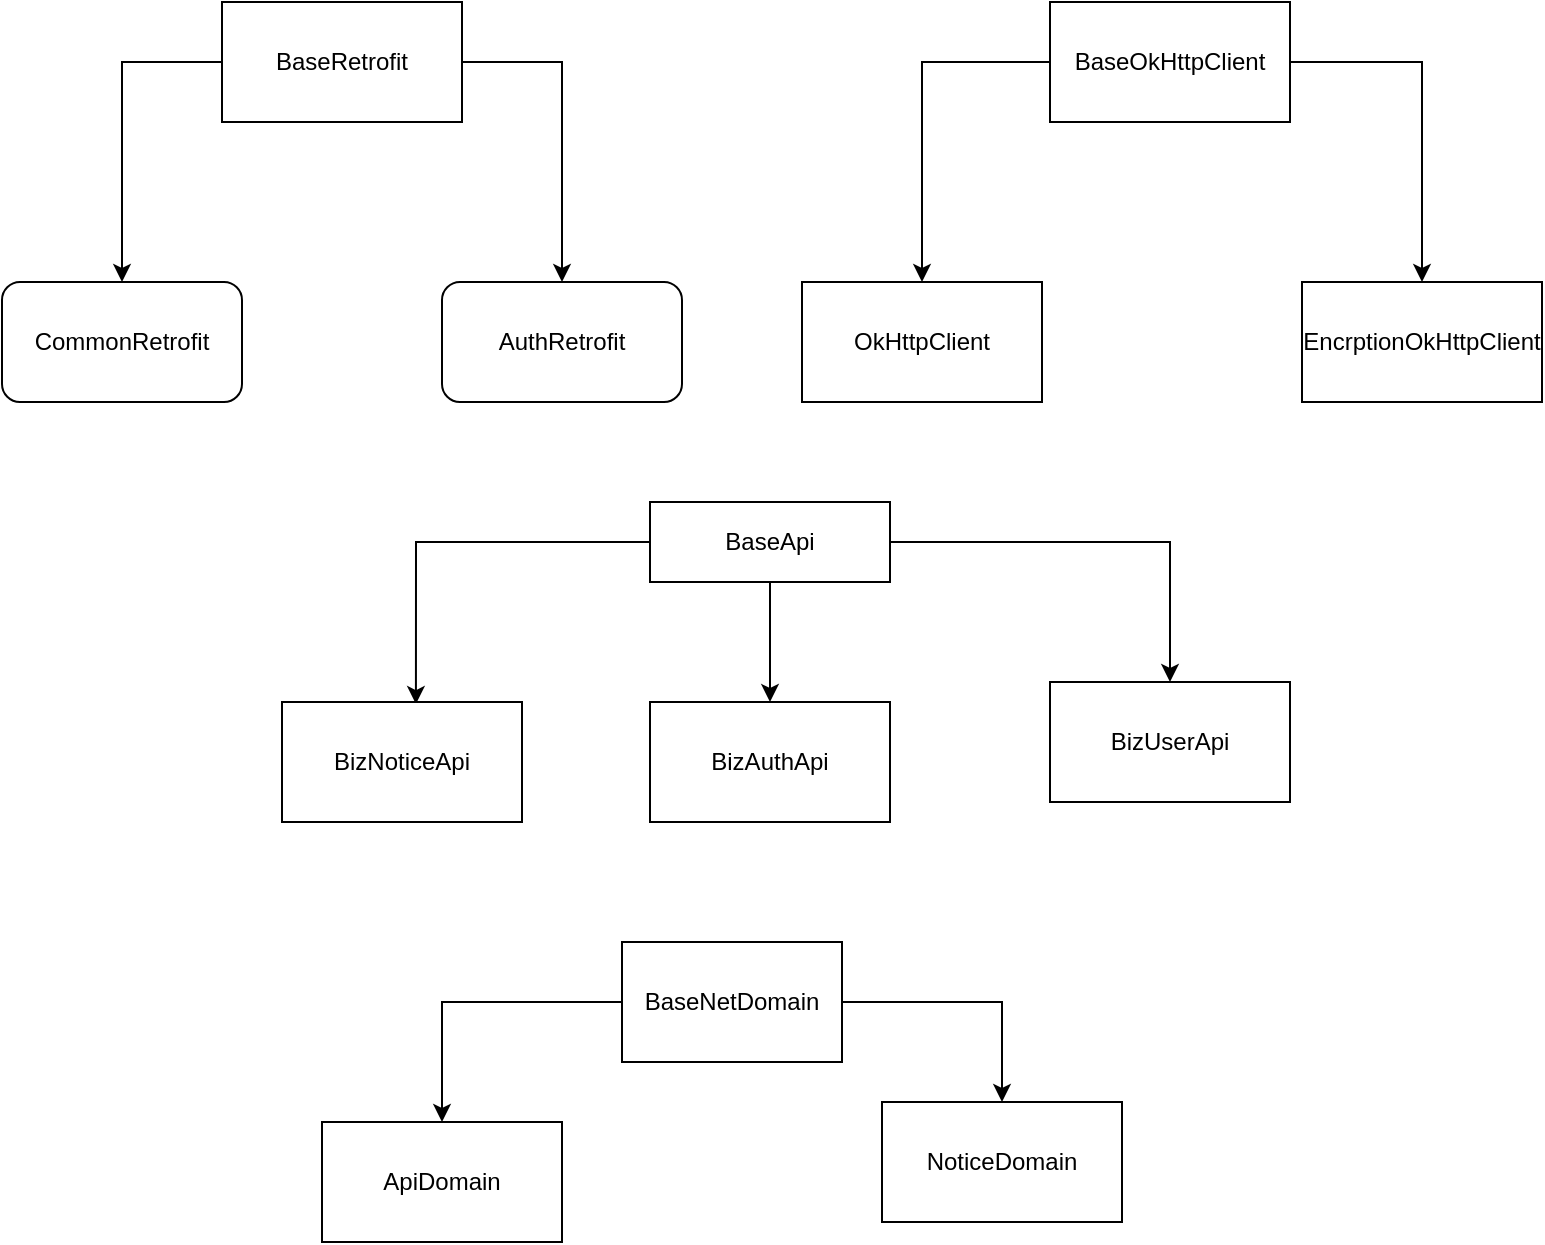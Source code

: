 <mxfile version="13.8.0" type="github"><diagram id="La34Tm-uoiWaSt7glgC_" name="第 1 页"><mxGraphModel dx="2062" dy="794" grid="1" gridSize="10" guides="1" tooltips="1" connect="1" arrows="1" fold="1" page="1" pageScale="1" pageWidth="827" pageHeight="1169" math="0" shadow="0"><root><mxCell id="0"/><mxCell id="1" parent="0"/><mxCell id="bdV1tylqSbiekBKoZ9mc-5" style="edgeStyle=orthogonalEdgeStyle;rounded=0;orthogonalLoop=1;jettySize=auto;html=1;" edge="1" parent="1" source="bdV1tylqSbiekBKoZ9mc-1" target="bdV1tylqSbiekBKoZ9mc-2"><mxGeometry relative="1" as="geometry"/></mxCell><mxCell id="bdV1tylqSbiekBKoZ9mc-6" style="edgeStyle=orthogonalEdgeStyle;rounded=0;orthogonalLoop=1;jettySize=auto;html=1;" edge="1" parent="1" source="bdV1tylqSbiekBKoZ9mc-1" target="bdV1tylqSbiekBKoZ9mc-3"><mxGeometry relative="1" as="geometry"/></mxCell><mxCell id="bdV1tylqSbiekBKoZ9mc-1" value="BaseOkHttpClient" style="rounded=0;whiteSpace=wrap;html=1;" vertex="1" parent="1"><mxGeometry x="554" y="130" width="120" height="60" as="geometry"/></mxCell><mxCell id="bdV1tylqSbiekBKoZ9mc-2" value="OkHttpClient" style="rounded=0;whiteSpace=wrap;html=1;" vertex="1" parent="1"><mxGeometry x="430" y="270" width="120" height="60" as="geometry"/></mxCell><mxCell id="bdV1tylqSbiekBKoZ9mc-3" value="EncrptionOkHttpClient" style="rounded=0;whiteSpace=wrap;html=1;" vertex="1" parent="1"><mxGeometry x="680" y="270" width="120" height="60" as="geometry"/></mxCell><mxCell id="bdV1tylqSbiekBKoZ9mc-10" style="edgeStyle=orthogonalEdgeStyle;rounded=0;orthogonalLoop=1;jettySize=auto;html=1;exitX=0;exitY=0.5;exitDx=0;exitDy=0;entryX=0.5;entryY=0;entryDx=0;entryDy=0;" edge="1" parent="1" source="bdV1tylqSbiekBKoZ9mc-7" target="bdV1tylqSbiekBKoZ9mc-8"><mxGeometry relative="1" as="geometry"/></mxCell><mxCell id="bdV1tylqSbiekBKoZ9mc-11" style="edgeStyle=orthogonalEdgeStyle;rounded=0;orthogonalLoop=1;jettySize=auto;html=1;exitX=1;exitY=0.5;exitDx=0;exitDy=0;" edge="1" parent="1" source="bdV1tylqSbiekBKoZ9mc-7" target="bdV1tylqSbiekBKoZ9mc-9"><mxGeometry relative="1" as="geometry"/></mxCell><mxCell id="bdV1tylqSbiekBKoZ9mc-7" value="BaseRetrofit" style="rounded=0;whiteSpace=wrap;html=1;" vertex="1" parent="1"><mxGeometry x="140" y="130" width="120" height="60" as="geometry"/></mxCell><mxCell id="bdV1tylqSbiekBKoZ9mc-8" value="CommonRetrofit" style="rounded=1;whiteSpace=wrap;html=1;" vertex="1" parent="1"><mxGeometry x="30" y="270" width="120" height="60" as="geometry"/></mxCell><mxCell id="bdV1tylqSbiekBKoZ9mc-9" value="AuthRetrofit" style="rounded=1;whiteSpace=wrap;html=1;" vertex="1" parent="1"><mxGeometry x="250" y="270" width="120" height="60" as="geometry"/></mxCell><mxCell id="bdV1tylqSbiekBKoZ9mc-16" style="edgeStyle=orthogonalEdgeStyle;rounded=0;orthogonalLoop=1;jettySize=auto;html=1;exitX=0;exitY=0.5;exitDx=0;exitDy=0;entryX=0.558;entryY=0.017;entryDx=0;entryDy=0;entryPerimeter=0;" edge="1" parent="1" source="bdV1tylqSbiekBKoZ9mc-12" target="bdV1tylqSbiekBKoZ9mc-13"><mxGeometry relative="1" as="geometry"/></mxCell><mxCell id="bdV1tylqSbiekBKoZ9mc-17" style="edgeStyle=orthogonalEdgeStyle;rounded=0;orthogonalLoop=1;jettySize=auto;html=1;" edge="1" parent="1" source="bdV1tylqSbiekBKoZ9mc-12" target="bdV1tylqSbiekBKoZ9mc-14"><mxGeometry relative="1" as="geometry"/></mxCell><mxCell id="bdV1tylqSbiekBKoZ9mc-18" style="edgeStyle=orthogonalEdgeStyle;rounded=0;orthogonalLoop=1;jettySize=auto;html=1;entryX=0.5;entryY=0;entryDx=0;entryDy=0;" edge="1" parent="1" source="bdV1tylqSbiekBKoZ9mc-12" target="bdV1tylqSbiekBKoZ9mc-15"><mxGeometry relative="1" as="geometry"/></mxCell><mxCell id="bdV1tylqSbiekBKoZ9mc-12" value="BaseApi" style="rounded=0;whiteSpace=wrap;html=1;" vertex="1" parent="1"><mxGeometry x="354" y="380" width="120" height="40" as="geometry"/></mxCell><mxCell id="bdV1tylqSbiekBKoZ9mc-13" value="BizNoticeApi" style="rounded=0;whiteSpace=wrap;html=1;" vertex="1" parent="1"><mxGeometry x="170" y="480" width="120" height="60" as="geometry"/></mxCell><mxCell id="bdV1tylqSbiekBKoZ9mc-14" value="BizAuthApi" style="rounded=0;whiteSpace=wrap;html=1;" vertex="1" parent="1"><mxGeometry x="354" y="480" width="120" height="60" as="geometry"/></mxCell><mxCell id="bdV1tylqSbiekBKoZ9mc-15" value="BizUserApi" style="rounded=0;whiteSpace=wrap;html=1;" vertex="1" parent="1"><mxGeometry x="554" y="470" width="120" height="60" as="geometry"/></mxCell><mxCell id="bdV1tylqSbiekBKoZ9mc-23" style="edgeStyle=orthogonalEdgeStyle;rounded=0;orthogonalLoop=1;jettySize=auto;html=1;" edge="1" parent="1" source="bdV1tylqSbiekBKoZ9mc-19" target="bdV1tylqSbiekBKoZ9mc-20"><mxGeometry relative="1" as="geometry"/></mxCell><mxCell id="bdV1tylqSbiekBKoZ9mc-24" style="edgeStyle=orthogonalEdgeStyle;rounded=0;orthogonalLoop=1;jettySize=auto;html=1;exitX=1;exitY=0.5;exitDx=0;exitDy=0;" edge="1" parent="1" source="bdV1tylqSbiekBKoZ9mc-19" target="bdV1tylqSbiekBKoZ9mc-21"><mxGeometry relative="1" as="geometry"/></mxCell><mxCell id="bdV1tylqSbiekBKoZ9mc-19" value="BaseNetDomain" style="rounded=0;whiteSpace=wrap;html=1;" vertex="1" parent="1"><mxGeometry x="340" y="600" width="110" height="60" as="geometry"/></mxCell><mxCell id="bdV1tylqSbiekBKoZ9mc-20" value="ApiDomain" style="rounded=0;whiteSpace=wrap;html=1;" vertex="1" parent="1"><mxGeometry x="190" y="690" width="120" height="60" as="geometry"/></mxCell><mxCell id="bdV1tylqSbiekBKoZ9mc-21" value="NoticeDomain" style="rounded=0;whiteSpace=wrap;html=1;" vertex="1" parent="1"><mxGeometry x="470" y="680" width="120" height="60" as="geometry"/></mxCell></root></mxGraphModel></diagram></mxfile>